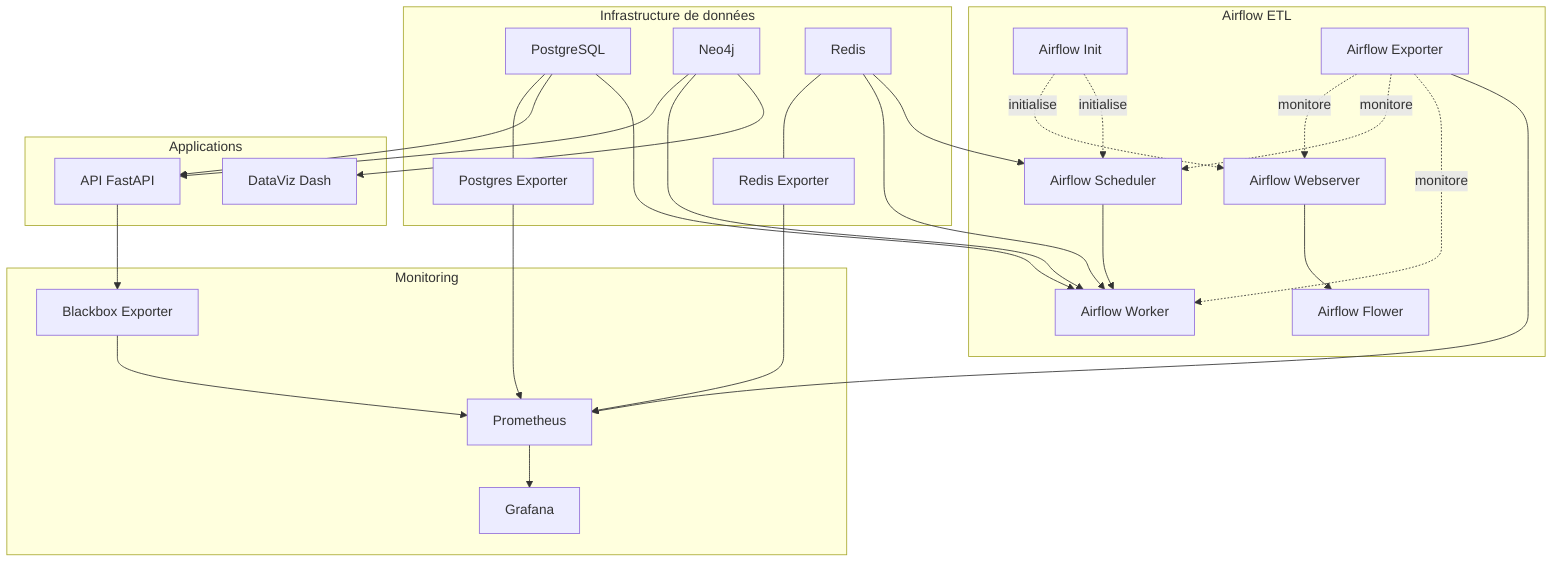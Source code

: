 flowchart TB
    subgraph "Infrastructure de données"
        pg[PostgreSQL] --- pgex[Postgres Exporter]
        neo[Neo4j]
        redis[Redis] --- redex[Redis Exporter]
    end

    subgraph "Airflow ETL"
        web[Airflow Webserver]
        sched[Airflow Scheduler]
        worker[Airflow Worker]
        flower[Airflow Flower]
        init[Airflow Init]
        airex[Airflow Exporter]

        sched --> worker
        web --> flower
        init -.initialise.-> web
        init -.initialise.-> sched
        airex -.monitore.-> web
        airex -.monitore.-> sched
        airex -.monitore.-> worker
    end

    subgraph "Applications"
        api[API FastAPI]
        viz[DataViz Dash]
    end

    subgraph "Monitoring"
        prom[Prometheus]
        graf[Grafana]
        bbox[Blackbox Exporter]

        pgex --> prom
        redex --> prom
        airex --> prom
        bbox --> prom
        prom --> graf
    end

    pg --> api
    neo --> api
    pg --> worker
    neo --> worker
    redis --> worker
    redis --> sched
    neo --> viz
    api --> bbox
